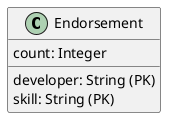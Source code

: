 @startuml Class
class Endorsement {
    developer: String (PK)
    skill: String (PK)
    count: Integer
}

@enduml